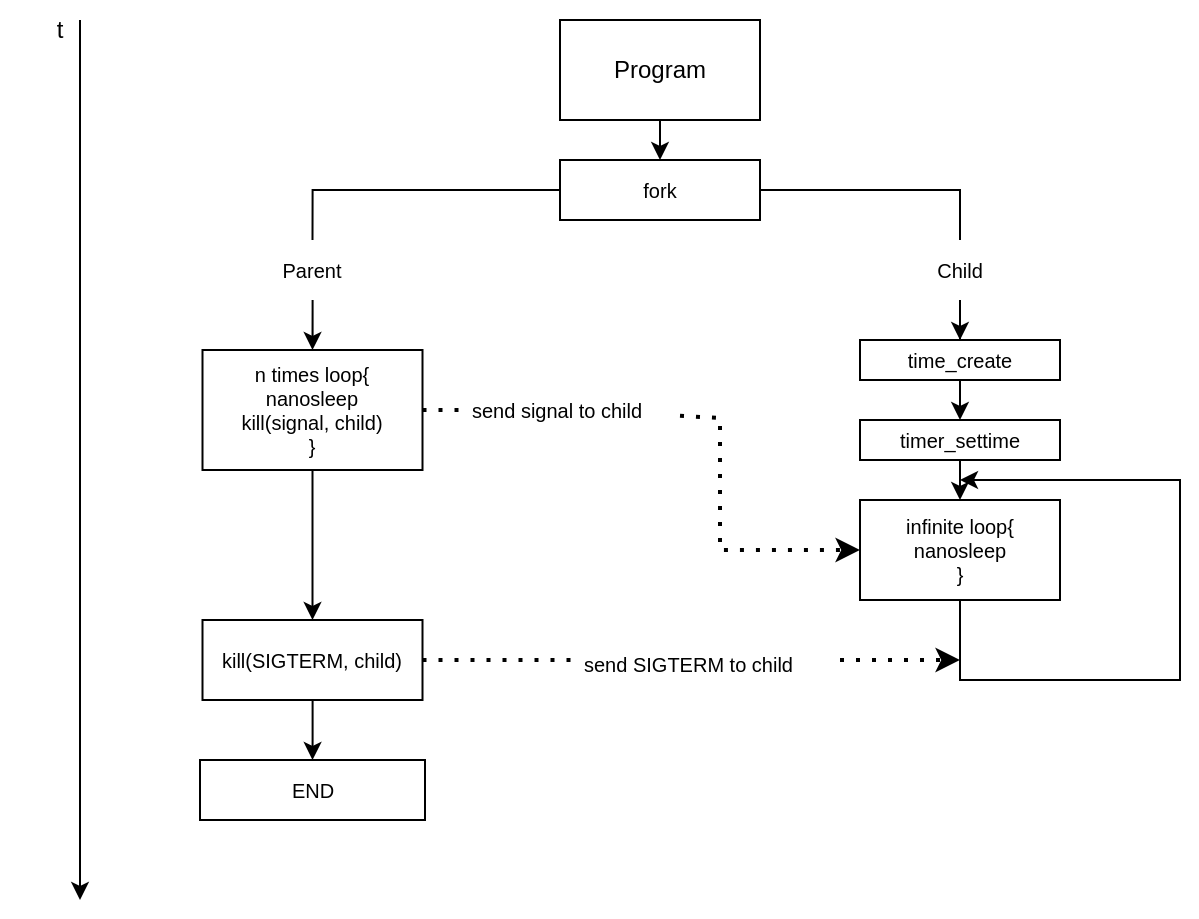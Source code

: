 <mxfile version="15.9.6" type="github">
  <diagram id="53KEbxtZzM9aVqZqj_zh" name="Page-1">
    <mxGraphModel dx="934" dy="1617" grid="1" gridSize="10" guides="1" tooltips="1" connect="1" arrows="1" fold="1" page="1" pageScale="1" pageWidth="850" pageHeight="1100" math="0" shadow="0">
      <root>
        <mxCell id="0" />
        <mxCell id="1" parent="0" />
        <mxCell id="vLWNPoeS1_IZN9Z3-sMC-1" value="&lt;font style=&quot;font-size: 10px&quot;&gt;time_create&lt;/font&gt;" style="rounded=0;whiteSpace=wrap;html=1;" vertex="1" parent="1">
          <mxGeometry x="690" y="140" width="100" height="20" as="geometry" />
        </mxCell>
        <mxCell id="vLWNPoeS1_IZN9Z3-sMC-2" value="" style="endArrow=classic;html=1;rounded=0;" edge="1" parent="1">
          <mxGeometry width="50" height="50" relative="1" as="geometry">
            <mxPoint x="300" y="-20" as="sourcePoint" />
            <mxPoint x="300" y="420" as="targetPoint" />
          </mxGeometry>
        </mxCell>
        <mxCell id="vLWNPoeS1_IZN9Z3-sMC-3" value="t" style="text;html=1;strokeColor=none;fillColor=none;align=center;verticalAlign=middle;whiteSpace=wrap;rounded=0;" vertex="1" parent="1">
          <mxGeometry x="260" y="-30" width="60" height="30" as="geometry" />
        </mxCell>
        <mxCell id="vLWNPoeS1_IZN9Z3-sMC-4" value="&lt;font style=&quot;font-size: 12px&quot;&gt;Program&lt;/font&gt;" style="rounded=0;whiteSpace=wrap;html=1;fontSize=10;" vertex="1" parent="1">
          <mxGeometry x="540" y="-20" width="100" height="50" as="geometry" />
        </mxCell>
        <mxCell id="vLWNPoeS1_IZN9Z3-sMC-6" value="&lt;font style=&quot;font-size: 10px&quot;&gt;timer_settime&lt;/font&gt;" style="rounded=0;whiteSpace=wrap;html=1;fontSize=12;" vertex="1" parent="1">
          <mxGeometry x="690" y="180" width="100" height="20" as="geometry" />
        </mxCell>
        <mxCell id="vLWNPoeS1_IZN9Z3-sMC-7" value="" style="endArrow=classic;html=1;rounded=0;fontSize=10;exitX=0.5;exitY=1;exitDx=0;exitDy=0;" edge="1" parent="1" source="vLWNPoeS1_IZN9Z3-sMC-1" target="vLWNPoeS1_IZN9Z3-sMC-6">
          <mxGeometry width="50" height="50" relative="1" as="geometry">
            <mxPoint x="730" y="260" as="sourcePoint" />
            <mxPoint x="780" y="210" as="targetPoint" />
          </mxGeometry>
        </mxCell>
        <mxCell id="vLWNPoeS1_IZN9Z3-sMC-8" value="&lt;div&gt;infinite loop{&lt;/div&gt;&lt;div&gt;nanosleep&lt;br&gt;&lt;/div&gt;&lt;div&gt;}&lt;br&gt;&lt;/div&gt;" style="rounded=0;whiteSpace=wrap;html=1;fontSize=10;" vertex="1" parent="1">
          <mxGeometry x="690" y="220" width="100" height="50" as="geometry" />
        </mxCell>
        <mxCell id="vLWNPoeS1_IZN9Z3-sMC-9" value="" style="endArrow=classic;html=1;rounded=0;fontSize=10;exitX=0.5;exitY=1;exitDx=0;exitDy=0;entryX=0.5;entryY=0;entryDx=0;entryDy=0;" edge="1" parent="1" source="vLWNPoeS1_IZN9Z3-sMC-6" target="vLWNPoeS1_IZN9Z3-sMC-8">
          <mxGeometry width="50" height="50" relative="1" as="geometry">
            <mxPoint x="590" y="290" as="sourcePoint" />
            <mxPoint x="640" y="240" as="targetPoint" />
          </mxGeometry>
        </mxCell>
        <mxCell id="vLWNPoeS1_IZN9Z3-sMC-10" value="" style="endArrow=classic;html=1;rounded=0;fontSize=10;exitX=0.5;exitY=1;exitDx=0;exitDy=0;" edge="1" parent="1" source="vLWNPoeS1_IZN9Z3-sMC-8">
          <mxGeometry width="50" height="50" relative="1" as="geometry">
            <mxPoint x="720" y="340" as="sourcePoint" />
            <mxPoint x="740" y="210.0" as="targetPoint" />
            <Array as="points">
              <mxPoint x="740" y="310" />
              <mxPoint x="850" y="310" />
              <mxPoint x="850" y="210" />
            </Array>
          </mxGeometry>
        </mxCell>
        <mxCell id="vLWNPoeS1_IZN9Z3-sMC-25" style="edgeStyle=orthogonalEdgeStyle;rounded=0;orthogonalLoop=1;jettySize=auto;html=1;entryX=0.5;entryY=0;entryDx=0;entryDy=0;fontSize=10;startArrow=none;" edge="1" parent="1" source="vLWNPoeS1_IZN9Z3-sMC-47" target="vLWNPoeS1_IZN9Z3-sMC-21">
          <mxGeometry relative="1" as="geometry" />
        </mxCell>
        <mxCell id="vLWNPoeS1_IZN9Z3-sMC-26" style="edgeStyle=orthogonalEdgeStyle;rounded=0;orthogonalLoop=1;jettySize=auto;html=1;fontSize=10;startArrow=none;" edge="1" parent="1" source="vLWNPoeS1_IZN9Z3-sMC-18" target="vLWNPoeS1_IZN9Z3-sMC-1">
          <mxGeometry relative="1" as="geometry" />
        </mxCell>
        <mxCell id="vLWNPoeS1_IZN9Z3-sMC-15" value="fork" style="rounded=0;whiteSpace=wrap;html=1;fontSize=10;" vertex="1" parent="1">
          <mxGeometry x="540" y="50" width="100" height="30" as="geometry" />
        </mxCell>
        <mxCell id="vLWNPoeS1_IZN9Z3-sMC-16" value="" style="endArrow=classic;html=1;rounded=0;fontSize=10;exitX=0.5;exitY=1;exitDx=0;exitDy=0;entryX=0.5;entryY=0;entryDx=0;entryDy=0;" edge="1" parent="1" source="vLWNPoeS1_IZN9Z3-sMC-4" target="vLWNPoeS1_IZN9Z3-sMC-15">
          <mxGeometry width="50" height="50" relative="1" as="geometry">
            <mxPoint x="590" y="29.289" as="sourcePoint" />
            <mxPoint x="650" y="300" as="targetPoint" />
          </mxGeometry>
        </mxCell>
        <mxCell id="vLWNPoeS1_IZN9Z3-sMC-24" value="" style="edgeStyle=orthogonalEdgeStyle;rounded=0;orthogonalLoop=1;jettySize=auto;html=1;fontSize=10;" edge="1" parent="1" source="vLWNPoeS1_IZN9Z3-sMC-21" target="vLWNPoeS1_IZN9Z3-sMC-22">
          <mxGeometry relative="1" as="geometry" />
        </mxCell>
        <mxCell id="vLWNPoeS1_IZN9Z3-sMC-21" value="&lt;div&gt;n times loop{&lt;/div&gt;&lt;div&gt;nanosleep&lt;/div&gt;&lt;div&gt;kill(signal, child)&lt;br&gt;&lt;/div&gt;&lt;div&gt;}&lt;br&gt;&lt;/div&gt;" style="rounded=0;whiteSpace=wrap;html=1;fontSize=10;" vertex="1" parent="1">
          <mxGeometry x="361.25" y="145" width="110" height="60" as="geometry" />
        </mxCell>
        <mxCell id="vLWNPoeS1_IZN9Z3-sMC-50" value="" style="edgeStyle=orthogonalEdgeStyle;rounded=0;orthogonalLoop=1;jettySize=auto;html=1;fontSize=10;" edge="1" parent="1" source="vLWNPoeS1_IZN9Z3-sMC-22" target="vLWNPoeS1_IZN9Z3-sMC-42">
          <mxGeometry relative="1" as="geometry" />
        </mxCell>
        <mxCell id="vLWNPoeS1_IZN9Z3-sMC-54" style="edgeStyle=orthogonalEdgeStyle;rounded=0;orthogonalLoop=1;jettySize=auto;html=1;fontSize=10;startArrow=none;dashed=1;dashPattern=1 3;strokeWidth=2;" edge="1" parent="1" source="vLWNPoeS1_IZN9Z3-sMC-45">
          <mxGeometry relative="1" as="geometry">
            <mxPoint x="740.0" y="300.0" as="targetPoint" />
          </mxGeometry>
        </mxCell>
        <mxCell id="vLWNPoeS1_IZN9Z3-sMC-22" value="kill(SIGTERM, child)" style="rounded=0;whiteSpace=wrap;html=1;fontSize=10;" vertex="1" parent="1">
          <mxGeometry x="361.25" y="280" width="110" height="40" as="geometry" />
        </mxCell>
        <mxCell id="vLWNPoeS1_IZN9Z3-sMC-34" value="" style="endArrow=classic;dashed=1;html=1;dashPattern=1 3;strokeWidth=2;rounded=0;fontSize=10;entryX=0;entryY=0.5;entryDx=0;entryDy=0;startArrow=none;" edge="1" parent="1" source="vLWNPoeS1_IZN9Z3-sMC-37" target="vLWNPoeS1_IZN9Z3-sMC-8">
          <mxGeometry width="50" height="50" relative="1" as="geometry">
            <mxPoint x="511.25" y="179.31" as="sourcePoint" />
            <mxPoint x="580" y="260" as="targetPoint" />
            <Array as="points">
              <mxPoint x="620" y="179" />
              <mxPoint x="620" y="245" />
            </Array>
          </mxGeometry>
        </mxCell>
        <mxCell id="vLWNPoeS1_IZN9Z3-sMC-42" value="END" style="rounded=0;whiteSpace=wrap;html=1;fontSize=10;" vertex="1" parent="1">
          <mxGeometry x="360" y="350" width="112.5" height="30" as="geometry" />
        </mxCell>
        <mxCell id="vLWNPoeS1_IZN9Z3-sMC-18" value="Child" style="text;html=1;strokeColor=none;fillColor=none;align=center;verticalAlign=middle;whiteSpace=wrap;rounded=0;fontSize=10;" vertex="1" parent="1">
          <mxGeometry x="710" y="90" width="60" height="30" as="geometry" />
        </mxCell>
        <mxCell id="vLWNPoeS1_IZN9Z3-sMC-46" value="" style="edgeStyle=orthogonalEdgeStyle;rounded=0;orthogonalLoop=1;jettySize=auto;html=1;fontSize=10;endArrow=none;" edge="1" parent="1" source="vLWNPoeS1_IZN9Z3-sMC-15" target="vLWNPoeS1_IZN9Z3-sMC-18">
          <mxGeometry relative="1" as="geometry">
            <mxPoint x="640.0" y="65.0" as="sourcePoint" />
            <mxPoint x="740.0" y="200.0" as="targetPoint" />
          </mxGeometry>
        </mxCell>
        <mxCell id="vLWNPoeS1_IZN9Z3-sMC-47" value="Parent" style="text;html=1;strokeColor=none;fillColor=none;align=center;verticalAlign=middle;whiteSpace=wrap;rounded=0;fontSize=10;" vertex="1" parent="1">
          <mxGeometry x="386.25" y="90" width="60" height="30" as="geometry" />
        </mxCell>
        <mxCell id="vLWNPoeS1_IZN9Z3-sMC-48" value="" style="edgeStyle=orthogonalEdgeStyle;rounded=0;orthogonalLoop=1;jettySize=auto;html=1;entryX=0.5;entryY=0;entryDx=0;entryDy=0;fontSize=10;endArrow=none;" edge="1" parent="1" source="vLWNPoeS1_IZN9Z3-sMC-15" target="vLWNPoeS1_IZN9Z3-sMC-47">
          <mxGeometry relative="1" as="geometry">
            <mxPoint x="540.0" y="65.0" as="sourcePoint" />
            <mxPoint x="455" y="200.0" as="targetPoint" />
          </mxGeometry>
        </mxCell>
        <mxCell id="vLWNPoeS1_IZN9Z3-sMC-45" value="send SIGTERM to child" style="text;whiteSpace=wrap;html=1;fontSize=10;" vertex="1" parent="1">
          <mxGeometry x="550" y="290" width="130" height="20" as="geometry" />
        </mxCell>
        <mxCell id="vLWNPoeS1_IZN9Z3-sMC-58" value="" style="endArrow=none;dashed=1;html=1;dashPattern=1 3;strokeWidth=2;rounded=0;fontSize=10;exitX=1;exitY=0.5;exitDx=0;exitDy=0;" edge="1" parent="1" source="vLWNPoeS1_IZN9Z3-sMC-22">
          <mxGeometry width="50" height="50" relative="1" as="geometry">
            <mxPoint x="520" y="360" as="sourcePoint" />
            <mxPoint x="550" y="300" as="targetPoint" />
          </mxGeometry>
        </mxCell>
        <mxCell id="vLWNPoeS1_IZN9Z3-sMC-37" value="send signal to child" style="text;strokeColor=none;fillColor=none;align=left;verticalAlign=middle;spacingLeft=4;spacingRight=4;overflow=hidden;points=[[0,0.5],[1,0.5]];portConstraint=eastwest;rotatable=0;fontSize=10;" vertex="1" parent="1">
          <mxGeometry x="490" y="160" width="110" height="30" as="geometry" />
        </mxCell>
        <mxCell id="vLWNPoeS1_IZN9Z3-sMC-60" value="" style="endArrow=none;dashed=1;html=1;dashPattern=1 3;strokeWidth=2;rounded=0;fontSize=10;exitX=1;exitY=0.5;exitDx=0;exitDy=0;entryX=0;entryY=0.5;entryDx=0;entryDy=0;" edge="1" parent="1" source="vLWNPoeS1_IZN9Z3-sMC-21" target="vLWNPoeS1_IZN9Z3-sMC-37">
          <mxGeometry width="50" height="50" relative="1" as="geometry">
            <mxPoint x="500" y="270" as="sourcePoint" />
            <mxPoint x="550" y="220" as="targetPoint" />
          </mxGeometry>
        </mxCell>
      </root>
    </mxGraphModel>
  </diagram>
</mxfile>
